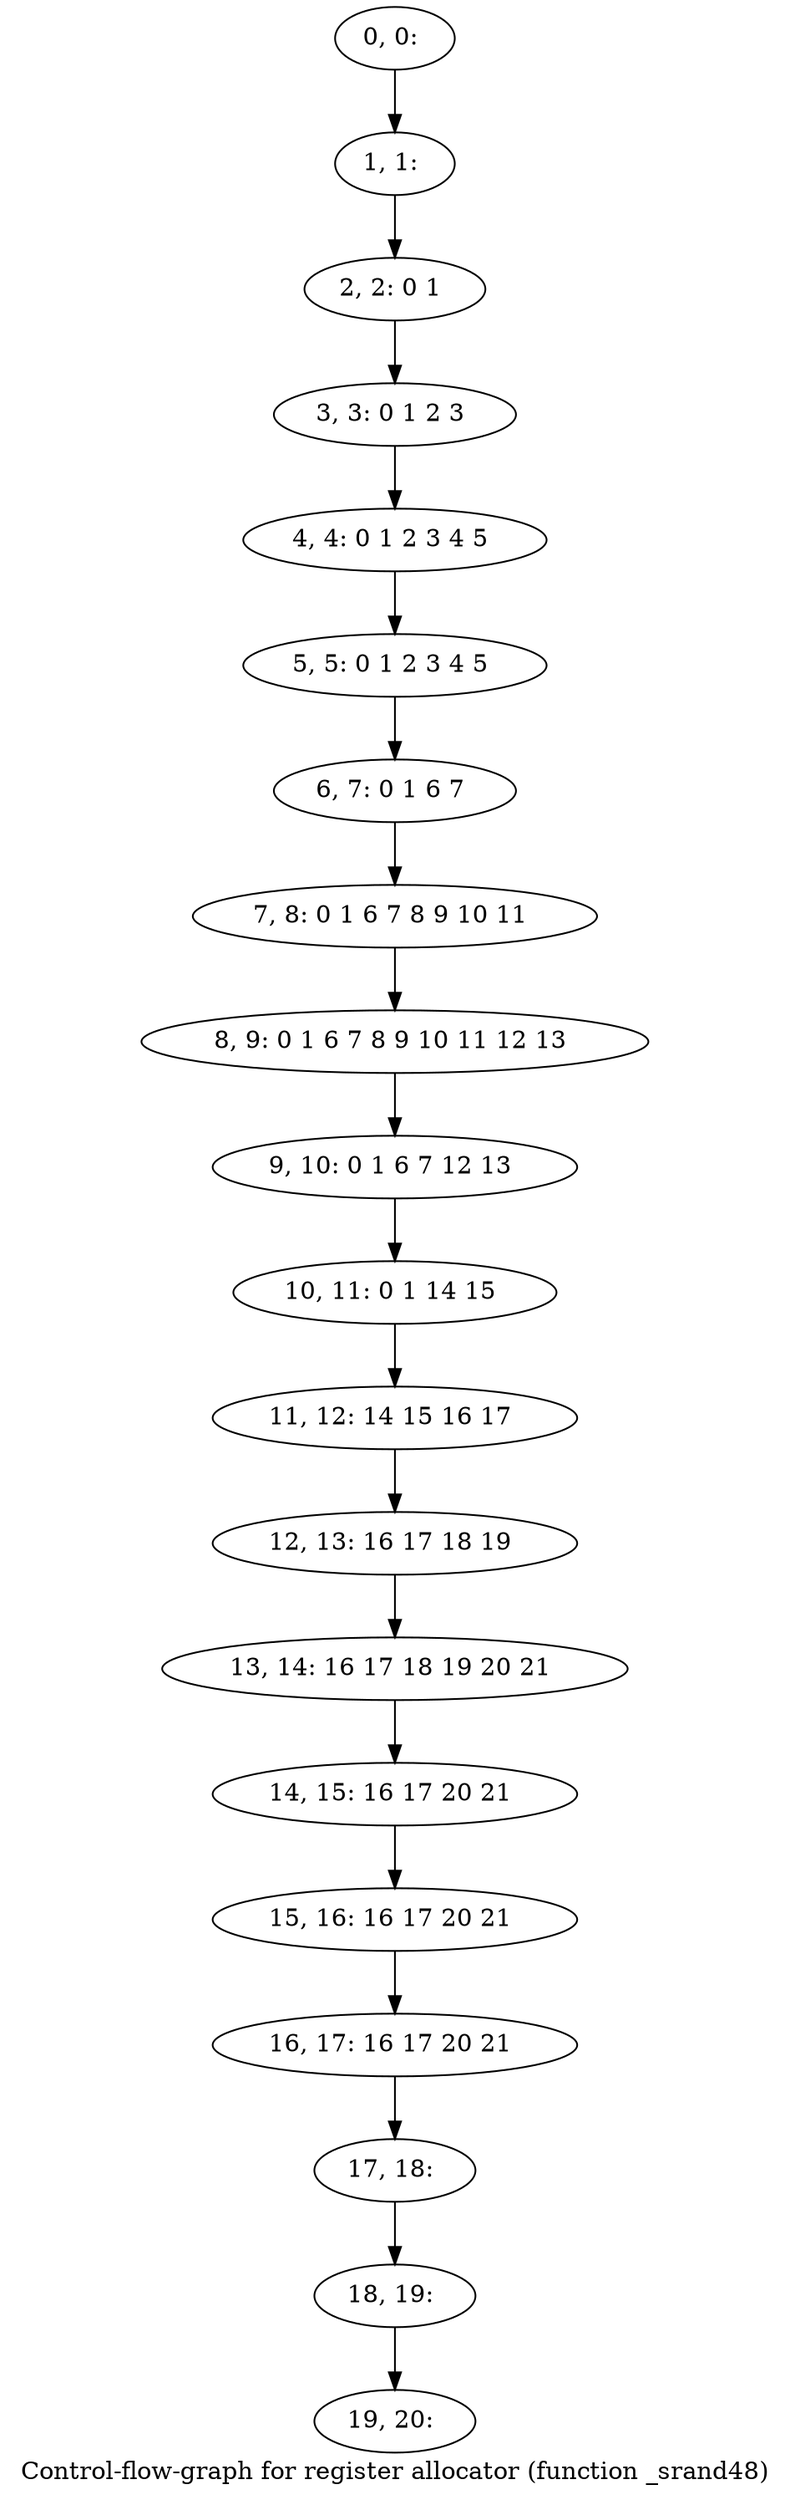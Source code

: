 digraph G {
graph [label="Control-flow-graph for register allocator (function _srand48)"]
0[label="0, 0: "];
1[label="1, 1: "];
2[label="2, 2: 0 1 "];
3[label="3, 3: 0 1 2 3 "];
4[label="4, 4: 0 1 2 3 4 5 "];
5[label="5, 5: 0 1 2 3 4 5 "];
6[label="6, 7: 0 1 6 7 "];
7[label="7, 8: 0 1 6 7 8 9 10 11 "];
8[label="8, 9: 0 1 6 7 8 9 10 11 12 13 "];
9[label="9, 10: 0 1 6 7 12 13 "];
10[label="10, 11: 0 1 14 15 "];
11[label="11, 12: 14 15 16 17 "];
12[label="12, 13: 16 17 18 19 "];
13[label="13, 14: 16 17 18 19 20 21 "];
14[label="14, 15: 16 17 20 21 "];
15[label="15, 16: 16 17 20 21 "];
16[label="16, 17: 16 17 20 21 "];
17[label="17, 18: "];
18[label="18, 19: "];
19[label="19, 20: "];
0->1 ;
1->2 ;
2->3 ;
3->4 ;
4->5 ;
5->6 ;
6->7 ;
7->8 ;
8->9 ;
9->10 ;
10->11 ;
11->12 ;
12->13 ;
13->14 ;
14->15 ;
15->16 ;
16->17 ;
17->18 ;
18->19 ;
}
